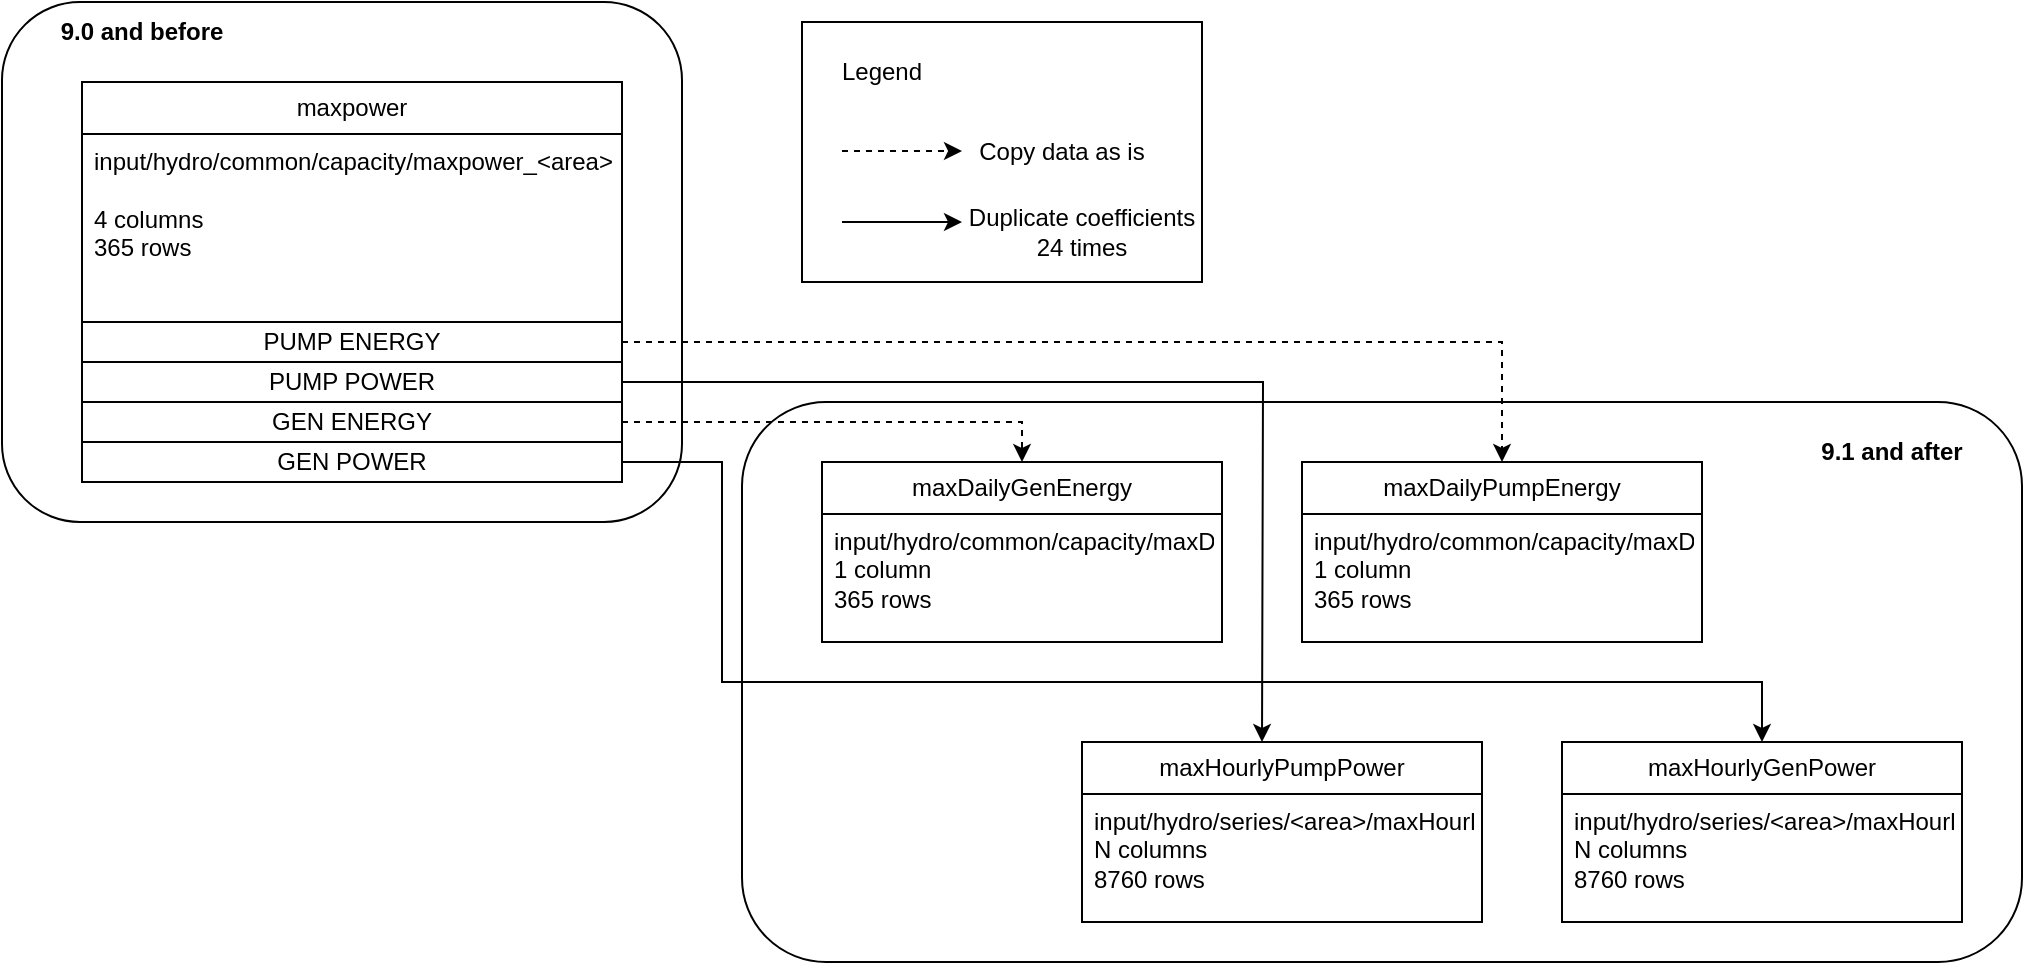 <mxfile version="24.0.4" type="device">
  <diagram name="Page-1" id="Kyvzz6OrJYYe4iwYSb0X">
    <mxGraphModel dx="1194" dy="792" grid="1" gridSize="10" guides="1" tooltips="1" connect="1" arrows="1" fold="1" page="1" pageScale="1" pageWidth="827" pageHeight="1169" math="0" shadow="0">
      <root>
        <mxCell id="0" />
        <mxCell id="1" parent="0" />
        <mxCell id="lWOmYwpAASeuPBXCEZz9-40" value="" style="rounded=1;whiteSpace=wrap;html=1;" vertex="1" parent="1">
          <mxGeometry x="400" y="530" width="640" height="280" as="geometry" />
        </mxCell>
        <mxCell id="lWOmYwpAASeuPBXCEZz9-38" value="" style="rounded=1;whiteSpace=wrap;html=1;" vertex="1" parent="1">
          <mxGeometry x="30" y="330" width="340" height="260" as="geometry" />
        </mxCell>
        <mxCell id="lWOmYwpAASeuPBXCEZz9-36" value="" style="html=1;whiteSpace=wrap;" vertex="1" parent="1">
          <mxGeometry x="430" y="340" width="200" height="130" as="geometry" />
        </mxCell>
        <mxCell id="lWOmYwpAASeuPBXCEZz9-2" value="maxpower" style="swimlane;fontStyle=0;childLayout=stackLayout;horizontal=1;startSize=26;fillColor=none;horizontalStack=0;resizeParent=1;resizeParentMax=0;resizeLast=0;collapsible=1;marginBottom=0;whiteSpace=wrap;html=1;" vertex="1" parent="1">
          <mxGeometry x="70" y="370" width="270" height="200" as="geometry" />
        </mxCell>
        <mxCell id="lWOmYwpAASeuPBXCEZz9-3" value="&lt;div&gt;input/hydro/common/capacity/maxpower_&amp;lt;area&amp;gt;.txt&lt;/div&gt;&lt;div&gt;&lt;br&gt;&lt;/div&gt;&lt;div&gt;4 columns&lt;br&gt;&lt;/div&gt;&lt;div&gt;365 rows&lt;br&gt;&lt;/div&gt;" style="text;strokeColor=none;fillColor=none;align=left;verticalAlign=top;spacingLeft=4;spacingRight=4;overflow=hidden;rotatable=0;points=[[0,0.5],[1,0.5]];portConstraint=eastwest;whiteSpace=wrap;html=1;" vertex="1" parent="lWOmYwpAASeuPBXCEZz9-2">
          <mxGeometry y="26" width="270" height="94" as="geometry" />
        </mxCell>
        <mxCell id="lWOmYwpAASeuPBXCEZz9-9" value="PUMP ENERGY" style="rounded=0;whiteSpace=wrap;html=1;" vertex="1" parent="lWOmYwpAASeuPBXCEZz9-2">
          <mxGeometry y="120" width="270" height="20" as="geometry" />
        </mxCell>
        <mxCell id="lWOmYwpAASeuPBXCEZz9-23" style="edgeStyle=orthogonalEdgeStyle;rounded=0;orthogonalLoop=1;jettySize=auto;html=1;exitX=1;exitY=0.5;exitDx=0;exitDy=0;" edge="1" parent="lWOmYwpAASeuPBXCEZz9-2" source="lWOmYwpAASeuPBXCEZz9-8">
          <mxGeometry relative="1" as="geometry">
            <mxPoint x="590" y="330" as="targetPoint" />
          </mxGeometry>
        </mxCell>
        <mxCell id="lWOmYwpAASeuPBXCEZz9-8" value="PUMP POWER" style="rounded=0;whiteSpace=wrap;html=1;" vertex="1" parent="lWOmYwpAASeuPBXCEZz9-2">
          <mxGeometry y="140" width="270" height="20" as="geometry" />
        </mxCell>
        <mxCell id="lWOmYwpAASeuPBXCEZz9-7" value="GEN ENERGY" style="rounded=0;whiteSpace=wrap;html=1;" vertex="1" parent="lWOmYwpAASeuPBXCEZz9-2">
          <mxGeometry y="160" width="270" height="20" as="geometry" />
        </mxCell>
        <mxCell id="lWOmYwpAASeuPBXCEZz9-6" value="GEN POWER" style="rounded=0;whiteSpace=wrap;html=1;" vertex="1" parent="lWOmYwpAASeuPBXCEZz9-2">
          <mxGeometry y="180" width="270" height="20" as="geometry" />
        </mxCell>
        <mxCell id="lWOmYwpAASeuPBXCEZz9-13" value="maxDailyGenEnergy" style="swimlane;fontStyle=0;childLayout=stackLayout;horizontal=1;startSize=26;fillColor=none;horizontalStack=0;resizeParent=1;resizeParentMax=0;resizeLast=0;collapsible=1;marginBottom=0;whiteSpace=wrap;html=1;" vertex="1" parent="1">
          <mxGeometry x="440" y="560" width="200" height="90" as="geometry" />
        </mxCell>
        <mxCell id="lWOmYwpAASeuPBXCEZz9-14" value="&lt;div&gt;input/hydro/common/capacity/maxDailyGenEnergy_&amp;lt;area&amp;gt;.txt&lt;/div&gt;&lt;div&gt;1 column&lt;/div&gt;&lt;div&gt;365 rows&lt;br&gt;&lt;/div&gt;" style="text;strokeColor=none;fillColor=none;align=left;verticalAlign=top;spacingLeft=4;spacingRight=4;overflow=hidden;rotatable=0;points=[[0,0.5],[1,0.5]];portConstraint=eastwest;whiteSpace=wrap;html=1;" vertex="1" parent="lWOmYwpAASeuPBXCEZz9-13">
          <mxGeometry y="26" width="200" height="64" as="geometry" />
        </mxCell>
        <mxCell id="lWOmYwpAASeuPBXCEZz9-12" style="edgeStyle=orthogonalEdgeStyle;rounded=0;orthogonalLoop=1;jettySize=auto;html=1;exitX=1;exitY=0.5;exitDx=0;exitDy=0;entryX=0.5;entryY=0;entryDx=0;entryDy=0;dashed=1;" edge="1" parent="1" source="lWOmYwpAASeuPBXCEZz9-7" target="lWOmYwpAASeuPBXCEZz9-13">
          <mxGeometry relative="1" as="geometry">
            <mxPoint x="420" y="540" as="targetPoint" />
          </mxGeometry>
        </mxCell>
        <mxCell id="lWOmYwpAASeuPBXCEZz9-17" value="maxDailyPumpEnergy" style="swimlane;fontStyle=0;childLayout=stackLayout;horizontal=1;startSize=26;fillColor=none;horizontalStack=0;resizeParent=1;resizeParentMax=0;resizeLast=0;collapsible=1;marginBottom=0;whiteSpace=wrap;html=1;" vertex="1" parent="1">
          <mxGeometry x="680" y="560" width="200" height="90" as="geometry" />
        </mxCell>
        <mxCell id="lWOmYwpAASeuPBXCEZz9-18" value="&lt;div&gt;input/hydro/common/capacity/maxDailyPumpEnergy_&amp;lt;area&amp;gt;.txt&lt;/div&gt;&lt;div&gt;1 column&lt;/div&gt;&lt;div&gt;365 rows&lt;br&gt;&lt;/div&gt;" style="text;strokeColor=none;fillColor=none;align=left;verticalAlign=top;spacingLeft=4;spacingRight=4;overflow=hidden;rotatable=0;points=[[0,0.5],[1,0.5]];portConstraint=eastwest;whiteSpace=wrap;html=1;" vertex="1" parent="lWOmYwpAASeuPBXCEZz9-17">
          <mxGeometry y="26" width="200" height="64" as="geometry" />
        </mxCell>
        <mxCell id="lWOmYwpAASeuPBXCEZz9-11" style="edgeStyle=orthogonalEdgeStyle;rounded=0;orthogonalLoop=1;jettySize=auto;html=1;exitX=1;exitY=0.5;exitDx=0;exitDy=0;entryX=0.5;entryY=0;entryDx=0;entryDy=0;dashed=1;" edge="1" parent="1" source="lWOmYwpAASeuPBXCEZz9-9" target="lWOmYwpAASeuPBXCEZz9-17">
          <mxGeometry relative="1" as="geometry">
            <mxPoint x="420" y="500" as="targetPoint" />
            <Array as="points">
              <mxPoint x="780" y="500" />
            </Array>
          </mxGeometry>
        </mxCell>
        <mxCell id="lWOmYwpAASeuPBXCEZz9-19" value="maxHourlyGenPower" style="swimlane;fontStyle=0;childLayout=stackLayout;horizontal=1;startSize=26;fillColor=none;horizontalStack=0;resizeParent=1;resizeParentMax=0;resizeLast=0;collapsible=1;marginBottom=0;whiteSpace=wrap;html=1;" vertex="1" parent="1">
          <mxGeometry x="810" y="700" width="200" height="90" as="geometry" />
        </mxCell>
        <mxCell id="lWOmYwpAASeuPBXCEZz9-20" value="&lt;div&gt;input/hydro/series/&amp;lt;area&amp;gt;/maxHourlyGenPower.txt&lt;br&gt;&lt;/div&gt;&lt;div&gt;N columns&lt;/div&gt;&lt;div&gt;8760 rows&lt;br&gt;&lt;/div&gt;" style="text;strokeColor=none;fillColor=none;align=left;verticalAlign=top;spacingLeft=4;spacingRight=4;overflow=hidden;rotatable=0;points=[[0,0.5],[1,0.5]];portConstraint=eastwest;whiteSpace=wrap;html=1;" vertex="1" parent="lWOmYwpAASeuPBXCEZz9-19">
          <mxGeometry y="26" width="200" height="64" as="geometry" />
        </mxCell>
        <mxCell id="lWOmYwpAASeuPBXCEZz9-21" value="maxHourlyPumpPower" style="swimlane;fontStyle=0;childLayout=stackLayout;horizontal=1;startSize=26;fillColor=none;horizontalStack=0;resizeParent=1;resizeParentMax=0;resizeLast=0;collapsible=1;marginBottom=0;whiteSpace=wrap;html=1;" vertex="1" parent="1">
          <mxGeometry x="570" y="700" width="200" height="90" as="geometry" />
        </mxCell>
        <mxCell id="lWOmYwpAASeuPBXCEZz9-22" value="&lt;div&gt;input/hydro/series/&amp;lt;area&amp;gt;/maxHourlyPumpPower.txt&lt;br&gt;&lt;/div&gt;&lt;div&gt;N columns&lt;/div&gt;&lt;div&gt;8760 rows&lt;br&gt;&lt;/div&gt;" style="text;strokeColor=none;fillColor=none;align=left;verticalAlign=top;spacingLeft=4;spacingRight=4;overflow=hidden;rotatable=0;points=[[0,0.5],[1,0.5]];portConstraint=eastwest;whiteSpace=wrap;html=1;" vertex="1" parent="lWOmYwpAASeuPBXCEZz9-21">
          <mxGeometry y="26" width="200" height="64" as="geometry" />
        </mxCell>
        <mxCell id="lWOmYwpAASeuPBXCEZz9-24" style="edgeStyle=orthogonalEdgeStyle;rounded=0;orthogonalLoop=1;jettySize=auto;html=1;exitX=1;exitY=0.5;exitDx=0;exitDy=0;entryX=0.5;entryY=0;entryDx=0;entryDy=0;" edge="1" parent="1" source="lWOmYwpAASeuPBXCEZz9-6" target="lWOmYwpAASeuPBXCEZz9-19">
          <mxGeometry relative="1" as="geometry">
            <mxPoint x="380" y="680" as="targetPoint" />
            <Array as="points">
              <mxPoint x="390" y="560" />
              <mxPoint x="390" y="670" />
              <mxPoint x="910" y="670" />
            </Array>
          </mxGeometry>
        </mxCell>
        <mxCell id="lWOmYwpAASeuPBXCEZz9-28" value="" style="endArrow=classic;html=1;rounded=0;dashed=1;" edge="1" parent="1">
          <mxGeometry width="50" height="50" relative="1" as="geometry">
            <mxPoint x="450" y="404.5" as="sourcePoint" />
            <mxPoint x="510" y="404.5" as="targetPoint" />
          </mxGeometry>
        </mxCell>
        <mxCell id="lWOmYwpAASeuPBXCEZz9-29" value="Copy data as is" style="text;html=1;align=center;verticalAlign=middle;whiteSpace=wrap;rounded=0;" vertex="1" parent="1">
          <mxGeometry x="510" y="390" width="100" height="30" as="geometry" />
        </mxCell>
        <mxCell id="lWOmYwpAASeuPBXCEZz9-30" value="" style="endArrow=classic;html=1;rounded=0;" edge="1" parent="1">
          <mxGeometry width="50" height="50" relative="1" as="geometry">
            <mxPoint x="450" y="440" as="sourcePoint" />
            <mxPoint x="510" y="440" as="targetPoint" />
          </mxGeometry>
        </mxCell>
        <mxCell id="lWOmYwpAASeuPBXCEZz9-31" value="Duplicate coefficients 24 times" style="text;html=1;align=center;verticalAlign=middle;whiteSpace=wrap;rounded=0;" vertex="1" parent="1">
          <mxGeometry x="510" y="430" width="120" height="30" as="geometry" />
        </mxCell>
        <mxCell id="lWOmYwpAASeuPBXCEZz9-37" value="Legend" style="text;html=1;align=center;verticalAlign=middle;whiteSpace=wrap;rounded=0;" vertex="1" parent="1">
          <mxGeometry x="440" y="350" width="60" height="30" as="geometry" />
        </mxCell>
        <mxCell id="lWOmYwpAASeuPBXCEZz9-39" value="9.0 and before" style="text;html=1;align=center;verticalAlign=middle;whiteSpace=wrap;rounded=0;fontStyle=1" vertex="1" parent="1">
          <mxGeometry x="50" y="330" width="100" height="30" as="geometry" />
        </mxCell>
        <mxCell id="lWOmYwpAASeuPBXCEZz9-43" value="9.1 and after" style="text;html=1;align=center;verticalAlign=middle;whiteSpace=wrap;rounded=0;fontStyle=1" vertex="1" parent="1">
          <mxGeometry x="930" y="540" width="90" height="30" as="geometry" />
        </mxCell>
      </root>
    </mxGraphModel>
  </diagram>
</mxfile>
